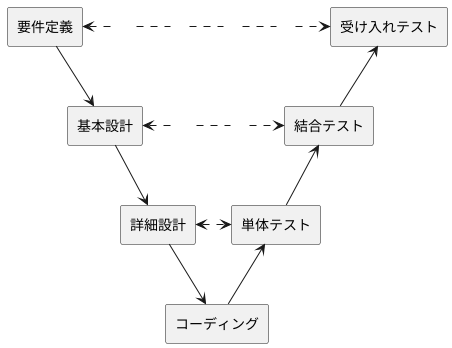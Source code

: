 @startuml

skinparam shadowing false

skinparam interface {
  BorderColor #FFFFFF
  BackgroundColor #FFFFFF
}

rectangle 要件定義 as RD
rectangle 基本設計 as BD
rectangle 詳細設計 as DD
rectangle コーディング as CD
rectangle 単体テスト as UT
rectangle 結合テスト as IT
rectangle 受け入れテスト as RT

RD -down-> BD
BD -down-> DD
DD -down-> CD
CD -up-> UT
UT -up-> IT
IT -up-> RT

() " " as SP00
() " " as SP01
() " " as SP02
() " " as SP03

RD  <.right.  SP00
SP00 .right.  SP01
SP01 .right.  SP02
SP02 .right.  SP03
SP03 .right.> RT

() " " as SP10
() " " as SP11

BD   <.right.  SP10
SP10  .right.  SP11
SP11  .right.> IT

DD <.right.> UT

@enduml

